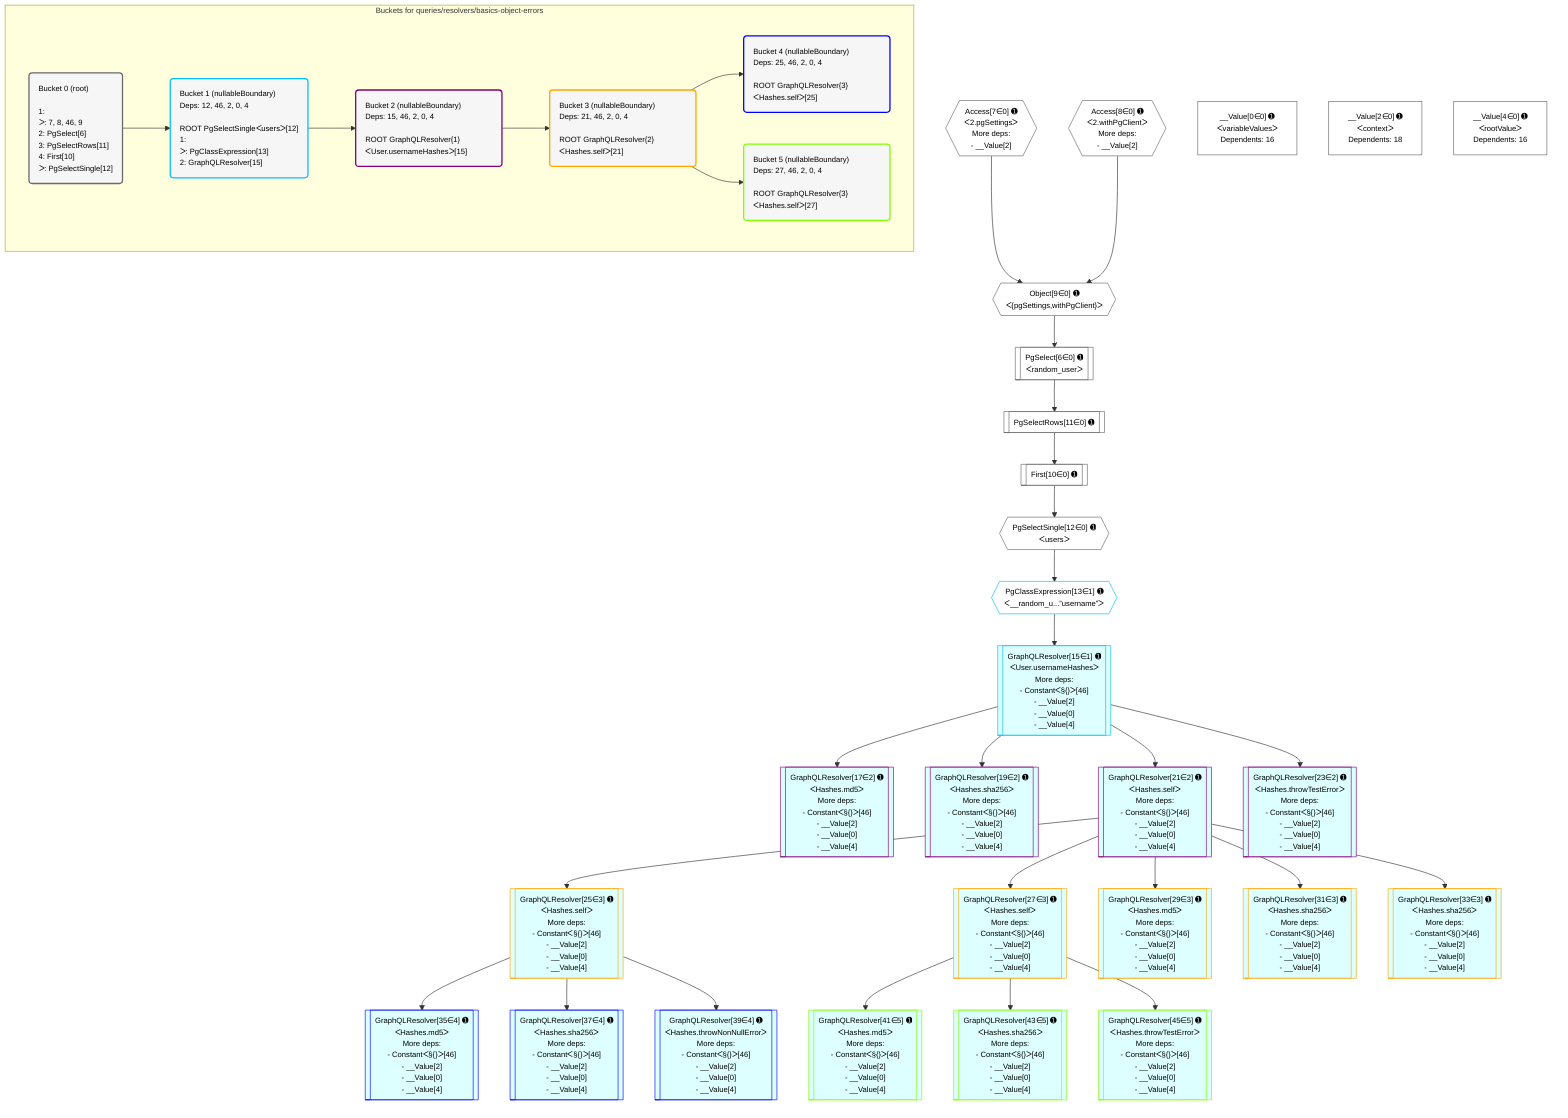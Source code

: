 %%{init: {'themeVariables': { 'fontSize': '12px'}}}%%
graph TD
    classDef path fill:#eee,stroke:#000,color:#000
    classDef plan fill:#fff,stroke-width:1px,color:#000
    classDef itemplan fill:#fff,stroke-width:2px,color:#000
    classDef unbatchedplan fill:#dff,stroke-width:1px,color:#000
    classDef sideeffectplan fill:#fcc,stroke-width:2px,color:#000
    classDef bucket fill:#f6f6f6,color:#000,stroke-width:2px,text-align:left

    subgraph "Buckets for queries/resolvers/basics-object-errors"
    Bucket0("Bucket 0 (root)<br /><br />1: <br />ᐳ: 7, 8, 46, 9<br />2: PgSelect[6]<br />3: PgSelectRows[11]<br />4: First[10]<br />ᐳ: PgSelectSingle[12]"):::bucket
    Bucket1("Bucket 1 (nullableBoundary)<br />Deps: 12, 46, 2, 0, 4<br /><br />ROOT PgSelectSingleᐸusersᐳ[12]<br />1: <br />ᐳ: PgClassExpression[13]<br />2: GraphQLResolver[15]"):::bucket
    Bucket2("Bucket 2 (nullableBoundary)<br />Deps: 15, 46, 2, 0, 4<br /><br />ROOT GraphQLResolver{1}ᐸUser.usernameHashesᐳ[15]"):::bucket
    Bucket3("Bucket 3 (nullableBoundary)<br />Deps: 21, 46, 2, 0, 4<br /><br />ROOT GraphQLResolver{2}ᐸHashes.selfᐳ[21]"):::bucket
    Bucket4("Bucket 4 (nullableBoundary)<br />Deps: 25, 46, 2, 0, 4<br /><br />ROOT GraphQLResolver{3}ᐸHashes.selfᐳ[25]"):::bucket
    Bucket5("Bucket 5 (nullableBoundary)<br />Deps: 27, 46, 2, 0, 4<br /><br />ROOT GraphQLResolver{3}ᐸHashes.selfᐳ[27]"):::bucket
    end
    Bucket0 --> Bucket1
    Bucket1 --> Bucket2
    Bucket2 --> Bucket3
    Bucket3 --> Bucket4 & Bucket5

    %% plan dependencies
    Object9{{"Object[9∈0] ➊<br />ᐸ{pgSettings,withPgClient}ᐳ"}}:::plan
    Access7{{"Access[7∈0] ➊<br />ᐸ2.pgSettingsᐳ<br />More deps:<br />- __Value[2]"}}:::plan
    Access8{{"Access[8∈0] ➊<br />ᐸ2.withPgClientᐳ<br />More deps:<br />- __Value[2]"}}:::plan
    Access7 & Access8 --> Object9
    PgSelect6[["PgSelect[6∈0] ➊<br />ᐸrandom_userᐳ"]]:::plan
    Object9 --> PgSelect6
    First10[["First[10∈0] ➊"]]:::plan
    PgSelectRows11[["PgSelectRows[11∈0] ➊"]]:::plan
    PgSelectRows11 --> First10
    PgSelect6 --> PgSelectRows11
    PgSelectSingle12{{"PgSelectSingle[12∈0] ➊<br />ᐸusersᐳ"}}:::plan
    First10 --> PgSelectSingle12
    __Value0["__Value[0∈0] ➊<br />ᐸvariableValuesᐳ<br />Dependents: 16"]:::plan
    __Value2["__Value[2∈0] ➊<br />ᐸcontextᐳ<br />Dependents: 18"]:::plan
    __Value4["__Value[4∈0] ➊<br />ᐸrootValueᐳ<br />Dependents: 16"]:::plan
    GraphQLResolver15[["GraphQLResolver[15∈1] ➊<br />ᐸUser.usernameHashesᐳ<br />More deps:<br />- Constantᐸ§{}ᐳ[46]<br />- __Value[2]<br />- __Value[0]<br />- __Value[4]"]]:::unbatchedplan
    PgClassExpression13{{"PgClassExpression[13∈1] ➊<br />ᐸ__random_u...”username”ᐳ"}}:::plan
    PgClassExpression13 --> GraphQLResolver15
    PgSelectSingle12 --> PgClassExpression13
    GraphQLResolver17[["GraphQLResolver[17∈2] ➊<br />ᐸHashes.md5ᐳ<br />More deps:<br />- Constantᐸ§{}ᐳ[46]<br />- __Value[2]<br />- __Value[0]<br />- __Value[4]"]]:::unbatchedplan
    GraphQLResolver15 --> GraphQLResolver17
    GraphQLResolver19[["GraphQLResolver[19∈2] ➊<br />ᐸHashes.sha256ᐳ<br />More deps:<br />- Constantᐸ§{}ᐳ[46]<br />- __Value[2]<br />- __Value[0]<br />- __Value[4]"]]:::unbatchedplan
    GraphQLResolver15 --> GraphQLResolver19
    GraphQLResolver21[["GraphQLResolver[21∈2] ➊<br />ᐸHashes.selfᐳ<br />More deps:<br />- Constantᐸ§{}ᐳ[46]<br />- __Value[2]<br />- __Value[0]<br />- __Value[4]"]]:::unbatchedplan
    GraphQLResolver15 --> GraphQLResolver21
    GraphQLResolver23[["GraphQLResolver[23∈2] ➊<br />ᐸHashes.throwTestErrorᐳ<br />More deps:<br />- Constantᐸ§{}ᐳ[46]<br />- __Value[2]<br />- __Value[0]<br />- __Value[4]"]]:::unbatchedplan
    GraphQLResolver15 --> GraphQLResolver23
    GraphQLResolver25[["GraphQLResolver[25∈3] ➊<br />ᐸHashes.selfᐳ<br />More deps:<br />- Constantᐸ§{}ᐳ[46]<br />- __Value[2]<br />- __Value[0]<br />- __Value[4]"]]:::unbatchedplan
    GraphQLResolver21 --> GraphQLResolver25
    GraphQLResolver27[["GraphQLResolver[27∈3] ➊<br />ᐸHashes.selfᐳ<br />More deps:<br />- Constantᐸ§{}ᐳ[46]<br />- __Value[2]<br />- __Value[0]<br />- __Value[4]"]]:::unbatchedplan
    GraphQLResolver21 --> GraphQLResolver27
    GraphQLResolver29[["GraphQLResolver[29∈3] ➊<br />ᐸHashes.md5ᐳ<br />More deps:<br />- Constantᐸ§{}ᐳ[46]<br />- __Value[2]<br />- __Value[0]<br />- __Value[4]"]]:::unbatchedplan
    GraphQLResolver21 --> GraphQLResolver29
    GraphQLResolver31[["GraphQLResolver[31∈3] ➊<br />ᐸHashes.sha256ᐳ<br />More deps:<br />- Constantᐸ§{}ᐳ[46]<br />- __Value[2]<br />- __Value[0]<br />- __Value[4]"]]:::unbatchedplan
    GraphQLResolver21 --> GraphQLResolver31
    GraphQLResolver33[["GraphQLResolver[33∈3] ➊<br />ᐸHashes.sha256ᐳ<br />More deps:<br />- Constantᐸ§{}ᐳ[46]<br />- __Value[2]<br />- __Value[0]<br />- __Value[4]"]]:::unbatchedplan
    GraphQLResolver21 --> GraphQLResolver33
    GraphQLResolver35[["GraphQLResolver[35∈4] ➊<br />ᐸHashes.md5ᐳ<br />More deps:<br />- Constantᐸ§{}ᐳ[46]<br />- __Value[2]<br />- __Value[0]<br />- __Value[4]"]]:::unbatchedplan
    GraphQLResolver25 --> GraphQLResolver35
    GraphQLResolver37[["GraphQLResolver[37∈4] ➊<br />ᐸHashes.sha256ᐳ<br />More deps:<br />- Constantᐸ§{}ᐳ[46]<br />- __Value[2]<br />- __Value[0]<br />- __Value[4]"]]:::unbatchedplan
    GraphQLResolver25 --> GraphQLResolver37
    GraphQLResolver39[["GraphQLResolver[39∈4] ➊<br />ᐸHashes.throwNonNullErrorᐳ<br />More deps:<br />- Constantᐸ§{}ᐳ[46]<br />- __Value[2]<br />- __Value[0]<br />- __Value[4]"]]:::unbatchedplan
    GraphQLResolver25 --> GraphQLResolver39
    GraphQLResolver41[["GraphQLResolver[41∈5] ➊<br />ᐸHashes.md5ᐳ<br />More deps:<br />- Constantᐸ§{}ᐳ[46]<br />- __Value[2]<br />- __Value[0]<br />- __Value[4]"]]:::unbatchedplan
    GraphQLResolver27 --> GraphQLResolver41
    GraphQLResolver43[["GraphQLResolver[43∈5] ➊<br />ᐸHashes.sha256ᐳ<br />More deps:<br />- Constantᐸ§{}ᐳ[46]<br />- __Value[2]<br />- __Value[0]<br />- __Value[4]"]]:::unbatchedplan
    GraphQLResolver27 --> GraphQLResolver43
    GraphQLResolver45[["GraphQLResolver[45∈5] ➊<br />ᐸHashes.throwTestErrorᐳ<br />More deps:<br />- Constantᐸ§{}ᐳ[46]<br />- __Value[2]<br />- __Value[0]<br />- __Value[4]"]]:::unbatchedplan
    GraphQLResolver27 --> GraphQLResolver45

    %% define steps
    classDef bucket0 stroke:#696969
    class Bucket0,__Value0,__Value2,__Value4,PgSelect6,Access7,Access8,Object9,First10,PgSelectRows11,PgSelectSingle12 bucket0
    classDef bucket1 stroke:#00bfff
    class Bucket1,PgClassExpression13,GraphQLResolver15 bucket1
    classDef bucket2 stroke:#7f007f
    class Bucket2,GraphQLResolver17,GraphQLResolver19,GraphQLResolver21,GraphQLResolver23 bucket2
    classDef bucket3 stroke:#ffa500
    class Bucket3,GraphQLResolver25,GraphQLResolver27,GraphQLResolver29,GraphQLResolver31,GraphQLResolver33 bucket3
    classDef bucket4 stroke:#0000ff
    class Bucket4,GraphQLResolver35,GraphQLResolver37,GraphQLResolver39 bucket4
    classDef bucket5 stroke:#7fff00
    class Bucket5,GraphQLResolver41,GraphQLResolver43,GraphQLResolver45 bucket5